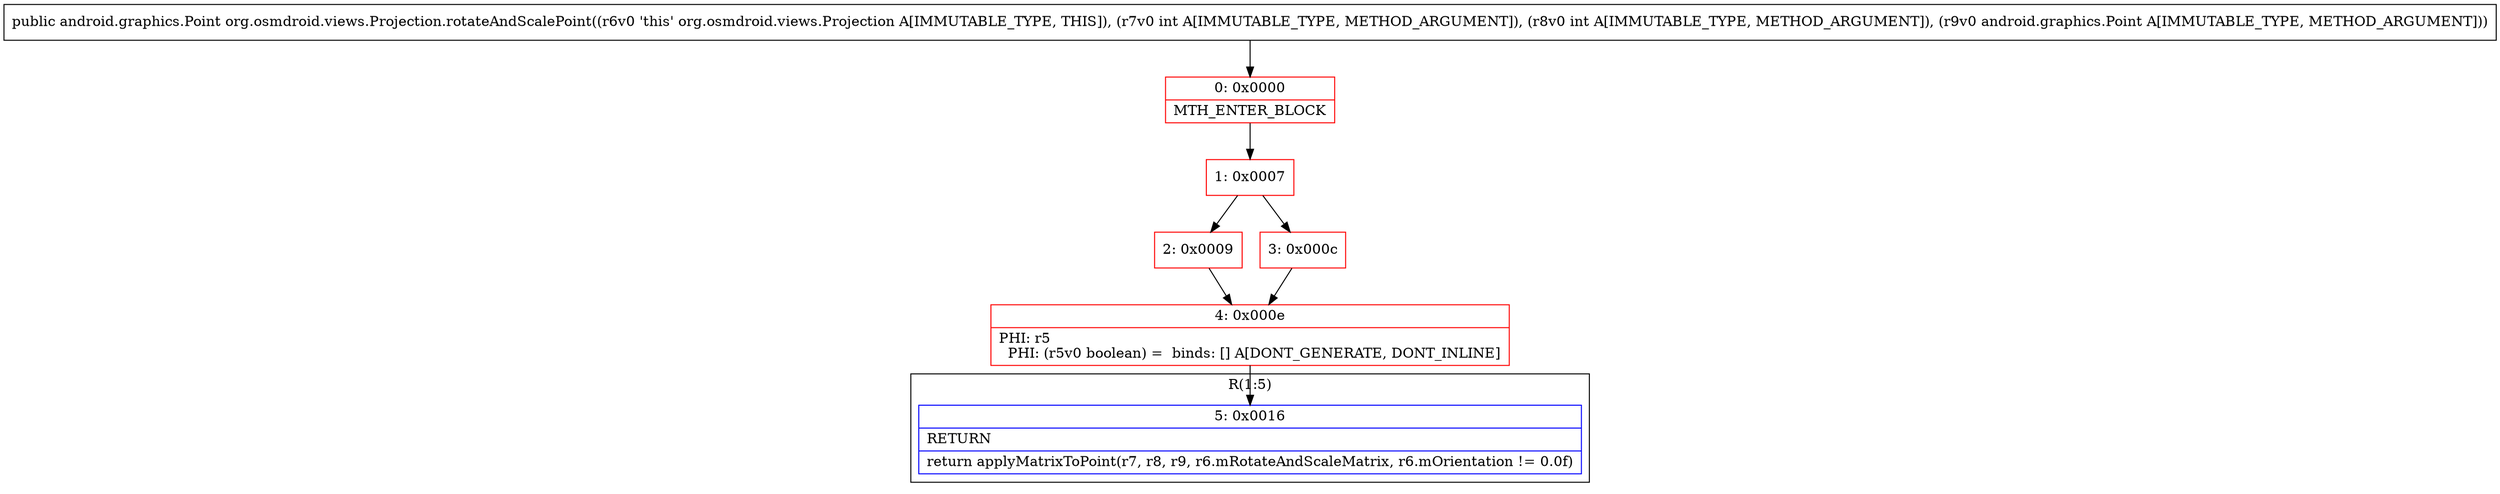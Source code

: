digraph "CFG fororg.osmdroid.views.Projection.rotateAndScalePoint(IILandroid\/graphics\/Point;)Landroid\/graphics\/Point;" {
subgraph cluster_Region_693966215 {
label = "R(1:5)";
node [shape=record,color=blue];
Node_5 [shape=record,label="{5\:\ 0x0016|RETURN\l|return applyMatrixToPoint(r7, r8, r9, r6.mRotateAndScaleMatrix, r6.mOrientation != 0.0f)\l}"];
}
Node_0 [shape=record,color=red,label="{0\:\ 0x0000|MTH_ENTER_BLOCK\l}"];
Node_1 [shape=record,color=red,label="{1\:\ 0x0007}"];
Node_2 [shape=record,color=red,label="{2\:\ 0x0009}"];
Node_3 [shape=record,color=red,label="{3\:\ 0x000c}"];
Node_4 [shape=record,color=red,label="{4\:\ 0x000e|PHI: r5 \l  PHI: (r5v0 boolean) =  binds: [] A[DONT_GENERATE, DONT_INLINE]\l}"];
MethodNode[shape=record,label="{public android.graphics.Point org.osmdroid.views.Projection.rotateAndScalePoint((r6v0 'this' org.osmdroid.views.Projection A[IMMUTABLE_TYPE, THIS]), (r7v0 int A[IMMUTABLE_TYPE, METHOD_ARGUMENT]), (r8v0 int A[IMMUTABLE_TYPE, METHOD_ARGUMENT]), (r9v0 android.graphics.Point A[IMMUTABLE_TYPE, METHOD_ARGUMENT])) }"];
MethodNode -> Node_0;
Node_0 -> Node_1;
Node_1 -> Node_2;
Node_1 -> Node_3;
Node_2 -> Node_4;
Node_3 -> Node_4;
Node_4 -> Node_5;
}

